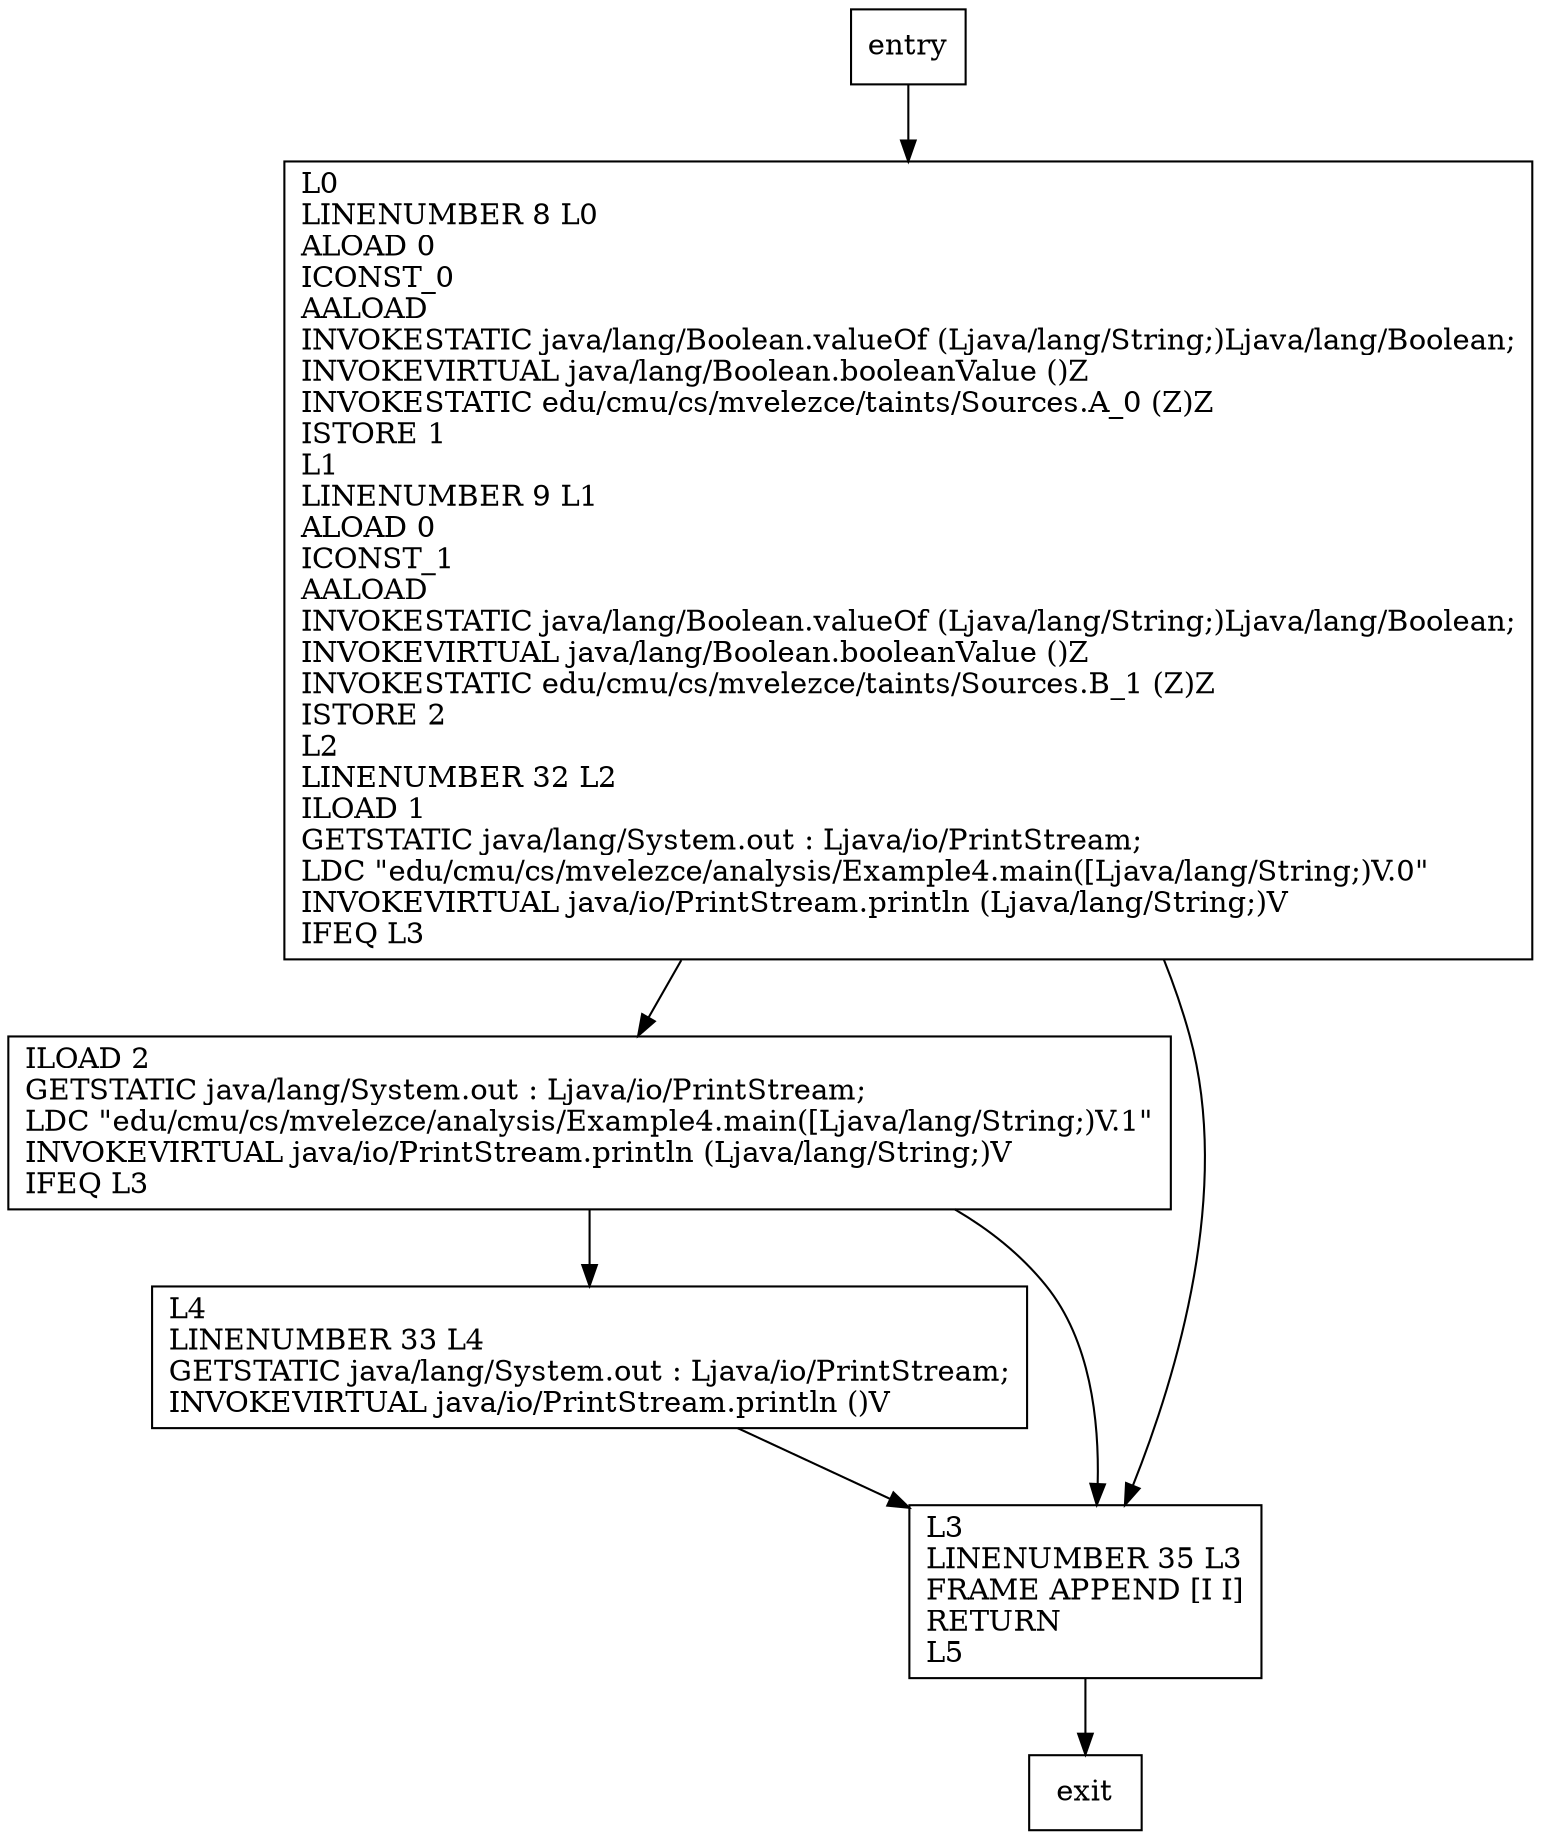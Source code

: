 digraph main {
node [shape=record];
1660223291 [label="L4\lLINENUMBER 33 L4\lGETSTATIC java/lang/System.out : Ljava/io/PrintStream;\lINVOKEVIRTUAL java/io/PrintStream.println ()V\l"];
1453606810 [label="L0\lLINENUMBER 8 L0\lALOAD 0\lICONST_0\lAALOAD\lINVOKESTATIC java/lang/Boolean.valueOf (Ljava/lang/String;)Ljava/lang/Boolean;\lINVOKEVIRTUAL java/lang/Boolean.booleanValue ()Z\lINVOKESTATIC edu/cmu/cs/mvelezce/taints/Sources.A_0 (Z)Z\lISTORE 1\lL1\lLINENUMBER 9 L1\lALOAD 0\lICONST_1\lAALOAD\lINVOKESTATIC java/lang/Boolean.valueOf (Ljava/lang/String;)Ljava/lang/Boolean;\lINVOKEVIRTUAL java/lang/Boolean.booleanValue ()Z\lINVOKESTATIC edu/cmu/cs/mvelezce/taints/Sources.B_1 (Z)Z\lISTORE 2\lL2\lLINENUMBER 32 L2\lILOAD 1\lGETSTATIC java/lang/System.out : Ljava/io/PrintStream;\lLDC \"edu/cmu/cs/mvelezce/analysis/Example4.main([Ljava/lang/String;)V.0\"\lINVOKEVIRTUAL java/io/PrintStream.println (Ljava/lang/String;)V\lIFEQ L3\l"];
1645624121 [label="ILOAD 2\lGETSTATIC java/lang/System.out : Ljava/io/PrintStream;\lLDC \"edu/cmu/cs/mvelezce/analysis/Example4.main([Ljava/lang/String;)V.1\"\lINVOKEVIRTUAL java/io/PrintStream.println (Ljava/lang/String;)V\lIFEQ L3\l"];
547923534 [label="L3\lLINENUMBER 35 L3\lFRAME APPEND [I I]\lRETURN\lL5\l"];
entry;
exit;
entry -> 1453606810;
1660223291 -> 547923534;
1453606810 -> 1645624121;
1453606810 -> 547923534;
1645624121 -> 1660223291;
1645624121 -> 547923534;
547923534 -> exit;
}
